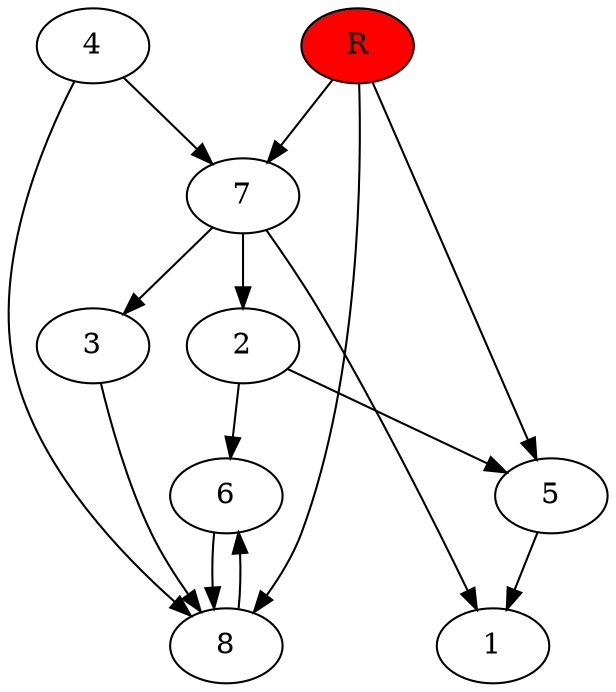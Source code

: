 digraph prb36979 {
	1
	2
	3
	4
	5
	6
	7
	8
	R [fillcolor="#ff0000" style=filled]
	2 -> 5
	2 -> 6
	3 -> 8
	4 -> 7
	4 -> 8
	5 -> 1
	6 -> 8
	7 -> 1
	7 -> 2
	7 -> 3
	8 -> 6
	R -> 5
	R -> 7
	R -> 8
}
